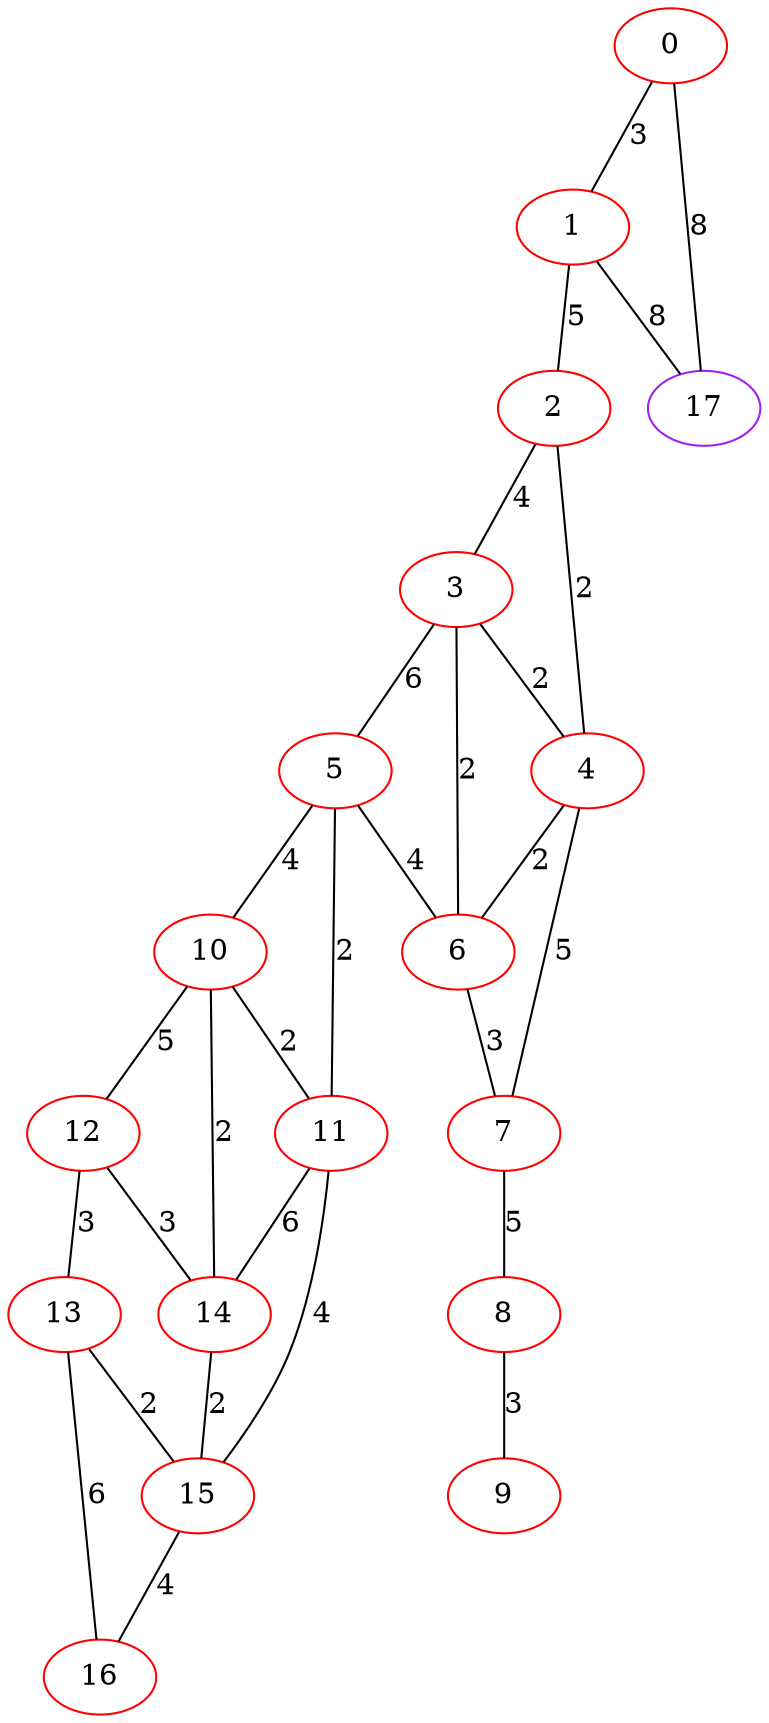 graph "" {
0 [color=red, weight=1];
1 [color=red, weight=1];
2 [color=red, weight=1];
3 [color=red, weight=1];
4 [color=red, weight=1];
5 [color=red, weight=1];
6 [color=red, weight=1];
7 [color=red, weight=1];
8 [color=red, weight=1];
9 [color=red, weight=1];
10 [color=red, weight=1];
11 [color=red, weight=1];
12 [color=red, weight=1];
13 [color=red, weight=1];
14 [color=red, weight=1];
15 [color=red, weight=1];
16 [color=red, weight=1];
17 [color=purple, weight=4];
0 -- 1  [key=0, label=3];
0 -- 17  [key=0, label=8];
1 -- 17  [key=0, label=8];
1 -- 2  [key=0, label=5];
2 -- 3  [key=0, label=4];
2 -- 4  [key=0, label=2];
3 -- 4  [key=0, label=2];
3 -- 5  [key=0, label=6];
3 -- 6  [key=0, label=2];
4 -- 6  [key=0, label=2];
4 -- 7  [key=0, label=5];
5 -- 11  [key=0, label=2];
5 -- 10  [key=0, label=4];
5 -- 6  [key=0, label=4];
6 -- 7  [key=0, label=3];
7 -- 8  [key=0, label=5];
8 -- 9  [key=0, label=3];
10 -- 11  [key=0, label=2];
10 -- 12  [key=0, label=5];
10 -- 14  [key=0, label=2];
11 -- 14  [key=0, label=6];
11 -- 15  [key=0, label=4];
12 -- 13  [key=0, label=3];
12 -- 14  [key=0, label=3];
13 -- 16  [key=0, label=6];
13 -- 15  [key=0, label=2];
14 -- 15  [key=0, label=2];
15 -- 16  [key=0, label=4];
}
